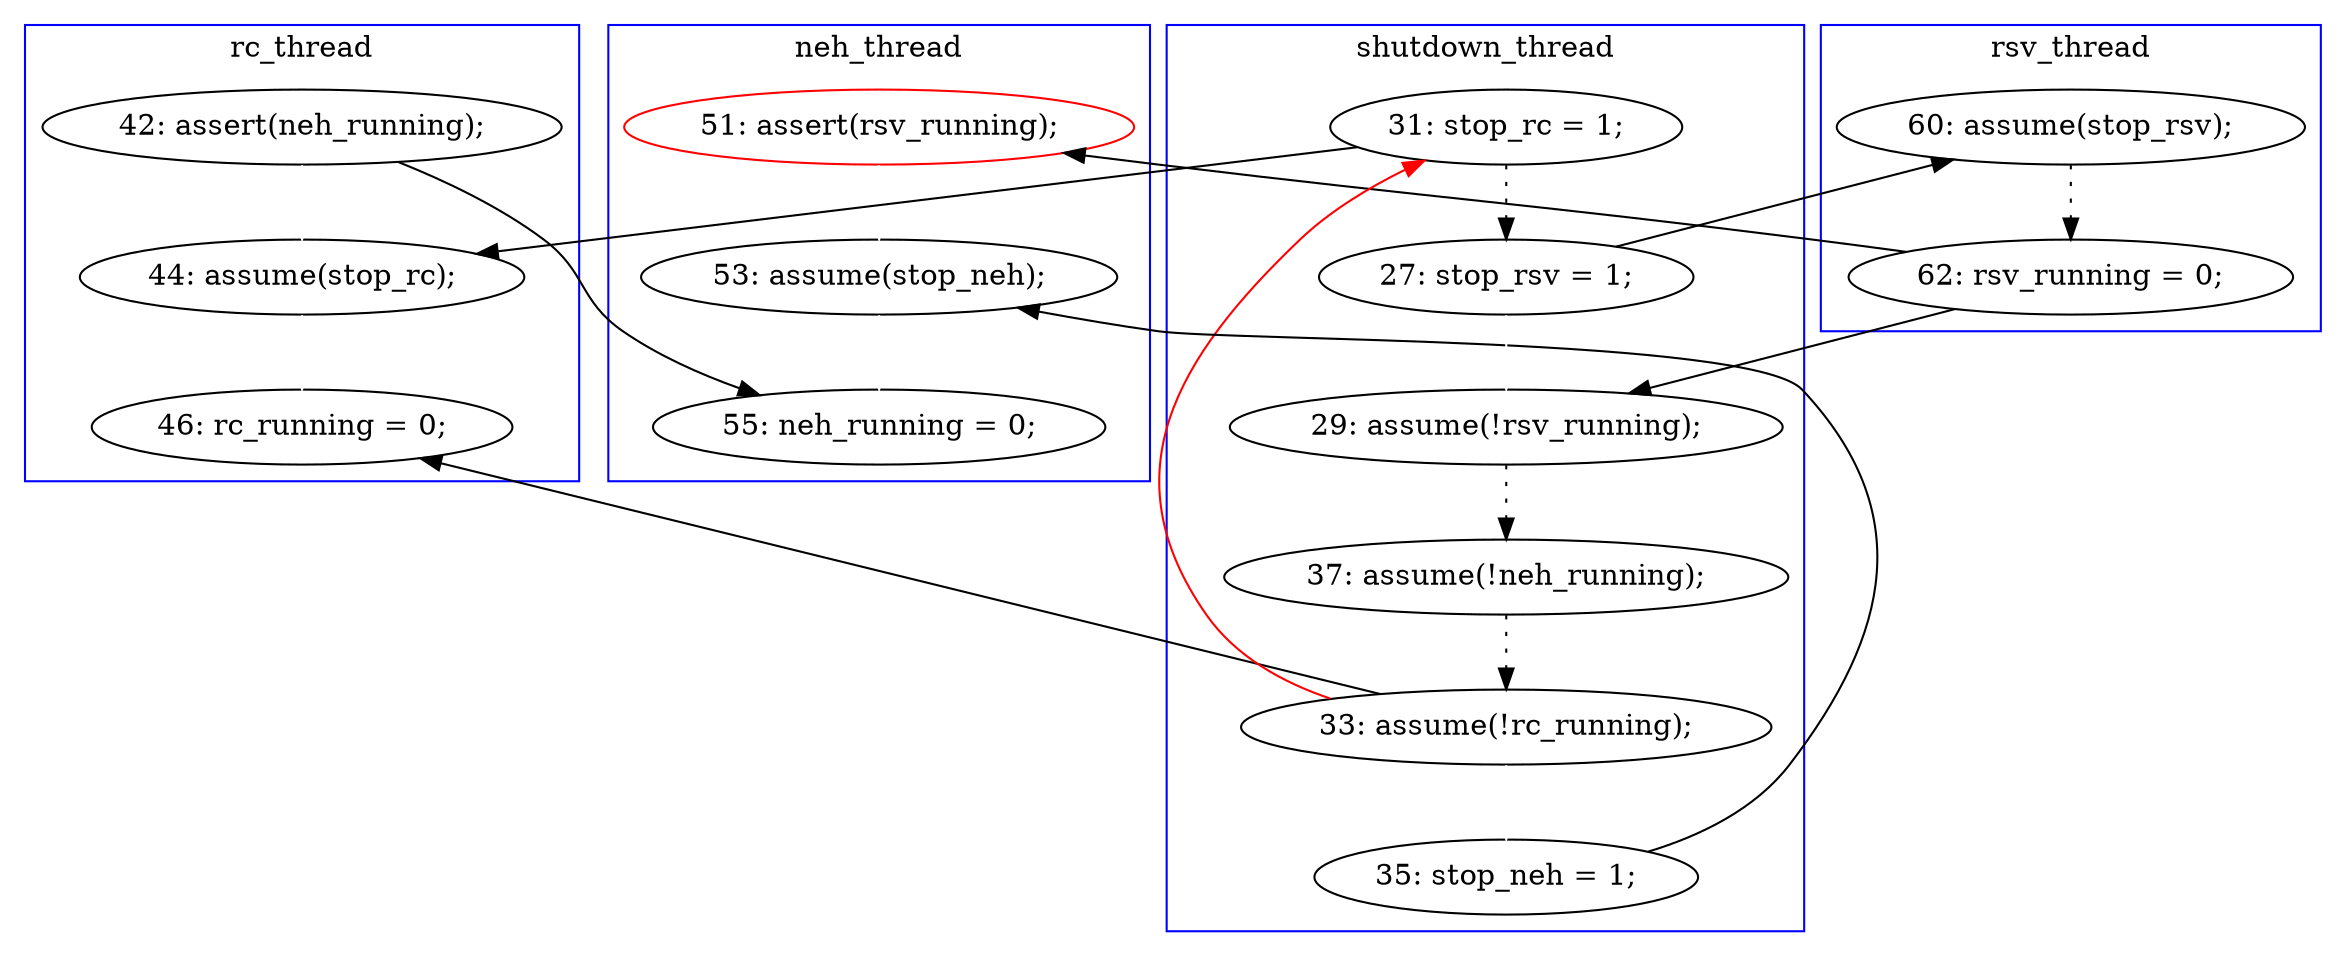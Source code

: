 digraph Counterexample {
	20 -> 21 [color = black, style = solid, constraint = false]
	26 -> 29 [color = black, style = solid, constraint = false]
	20 -> 23 [color = black, style = solid, constraint = false]
	34 -> 37 [color = white, style = solid]
	22 -> 29 [color = white, style = solid]
	26 -> 28 [color = white, style = solid]
	23 -> 34 [color = white, style = solid]
	25 -> 26 [color = black, style = dotted]
	15 -> 37 [color = black, style = solid, constraint = false]
	19 -> 20 [color = black, style = dotted]
	15 -> 22 [color = white, style = solid]
	26 -> 11 [color = red, style = solid, constraint = false]
	11 -> 12 [color = black, style = dotted]
	12 -> 21 [color = white, style = solid]
	11 -> 22 [color = black, style = solid, constraint = false]
	21 -> 25 [color = black, style = dotted]
	28 -> 34 [color = black, style = solid, constraint = false]
	12 -> 19 [color = black, style = solid, constraint = false]
	subgraph cluster4 {
		label = rsv_thread
		color = blue
		19  [label = "60: assume(stop_rsv);"]
		20  [label = "62: rsv_running = 0;"]
	}
	subgraph cluster2 {
		label = rc_thread
		color = blue
		29  [label = "46: rc_running = 0;"]
		15  [label = "42: assert(neh_running);"]
		22  [label = "44: assume(stop_rc);"]
	}
	subgraph cluster1 {
		label = shutdown_thread
		color = blue
		26  [label = "33: assume(!rc_running);"]
		21  [label = "29: assume(!rsv_running);"]
		11  [label = "31: stop_rc = 1;"]
		28  [label = "35: stop_neh = 1;"]
		25  [label = "37: assume(!neh_running);"]
		12  [label = "27: stop_rsv = 1;"]
	}
	subgraph cluster3 {
		label = neh_thread
		color = blue
		34  [label = "53: assume(stop_neh);"]
		23  [label = "51: assert(rsv_running);", color = red]
		37  [label = "55: neh_running = 0;"]
	}
}